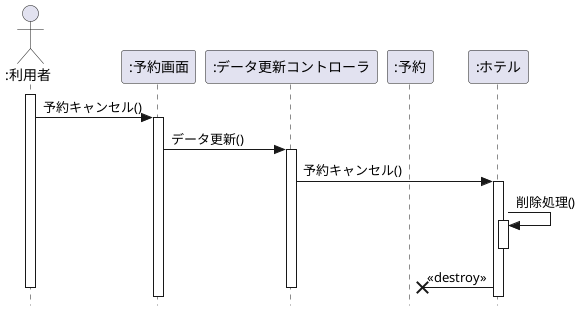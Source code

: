 @startuml SD_Web画像検索
hide footbox
skinparam style strictuml /' 厳密なUMLに準拠する '/
    actor ":利用者" as user
    participant ":予約画面" as yoyaku_screen
    participant ":データ更新コントローラ" as control
    participant ":予約" as yoyaku
    participant ":ホテル" as hotel

    activate user
        user -> yoyaku_screen:予約キャンセル()
        activate yoyaku_screen
            yoyaku_screen -> control:データ更新()
            activate control
                control -> hotel:予約キャンセル()

                activate hotel
                    hotel -> hotel:削除処理()
                    activate hotel
                    deactivate hotel
                    hotel ->x yoyaku:<<destroy>>
                deactivate yoyaku

            deactivate control
    deactivate user

@enduml